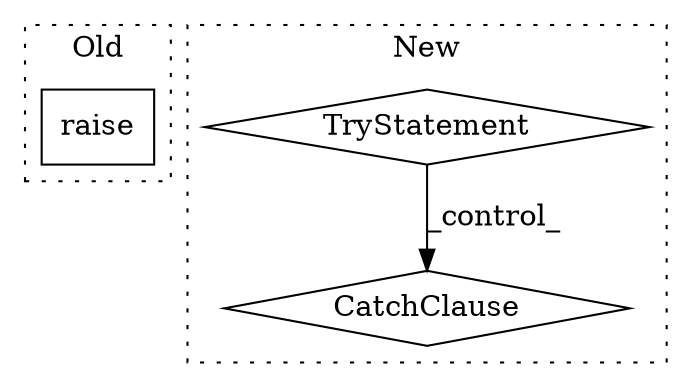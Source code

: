 digraph G {
subgraph cluster0 {
1 [label="raise" a="32" s="4045" l="7" shape="box"];
label = "Old";
style="dotted";
}
subgraph cluster1 {
2 [label="TryStatement" a="54" s="4235" l="4" shape="diamond"];
3 [label="CatchClause" a="12" s="4320,4365" l="11,2" shape="diamond"];
label = "New";
style="dotted";
}
2 -> 3 [label="_control_"];
}